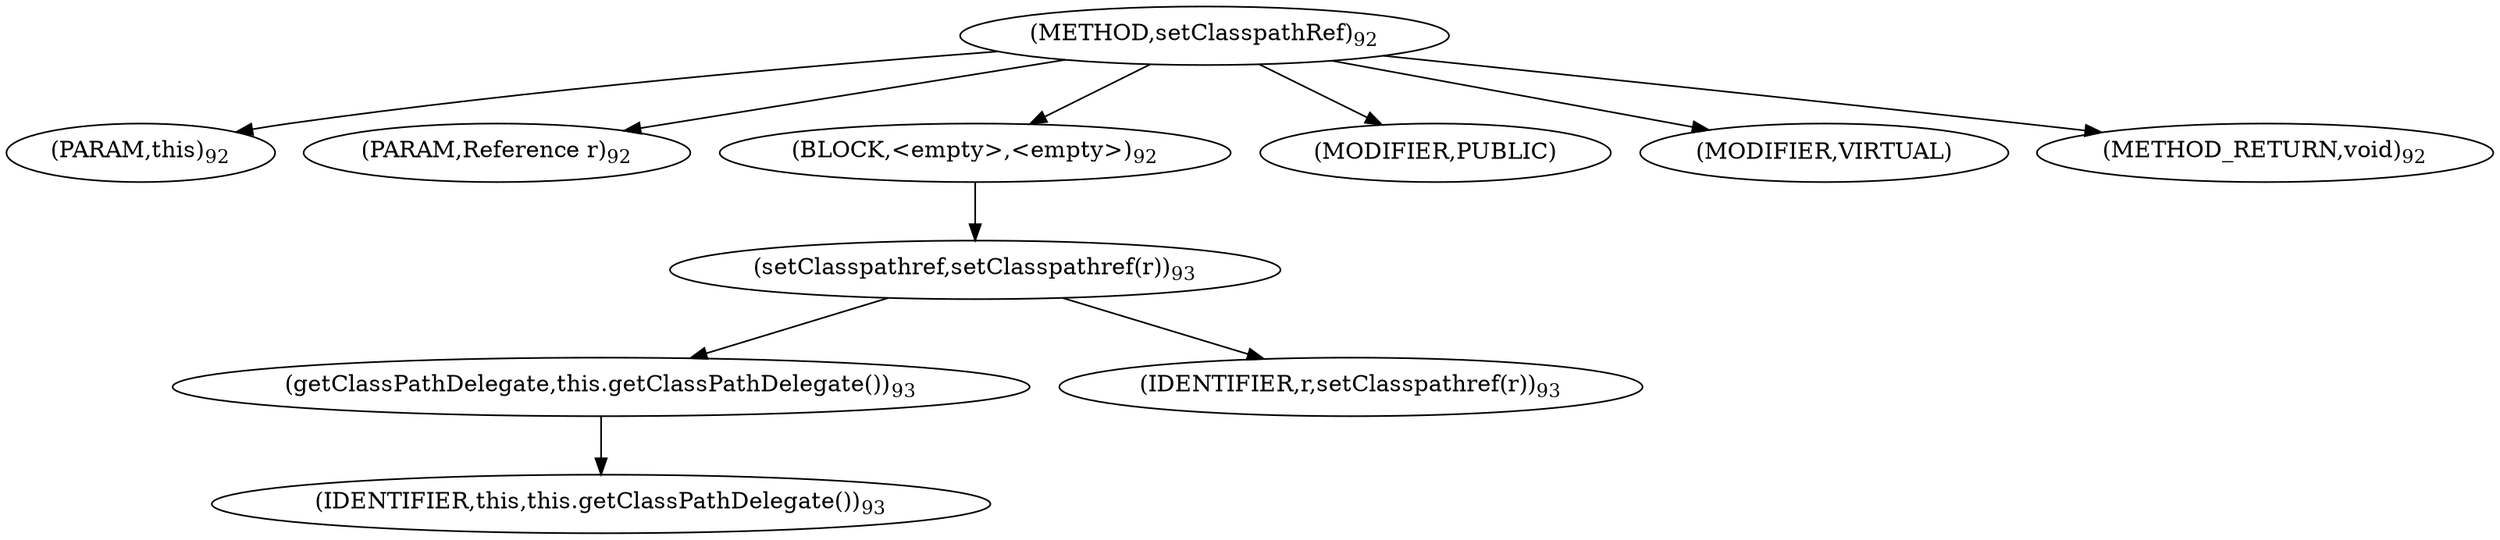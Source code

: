digraph "setClasspathRef" {  
"152" [label = <(METHOD,setClasspathRef)<SUB>92</SUB>> ]
"12" [label = <(PARAM,this)<SUB>92</SUB>> ]
"153" [label = <(PARAM,Reference r)<SUB>92</SUB>> ]
"154" [label = <(BLOCK,&lt;empty&gt;,&lt;empty&gt;)<SUB>92</SUB>> ]
"155" [label = <(setClasspathref,setClasspathref(r))<SUB>93</SUB>> ]
"156" [label = <(getClassPathDelegate,this.getClassPathDelegate())<SUB>93</SUB>> ]
"11" [label = <(IDENTIFIER,this,this.getClassPathDelegate())<SUB>93</SUB>> ]
"157" [label = <(IDENTIFIER,r,setClasspathref(r))<SUB>93</SUB>> ]
"158" [label = <(MODIFIER,PUBLIC)> ]
"159" [label = <(MODIFIER,VIRTUAL)> ]
"160" [label = <(METHOD_RETURN,void)<SUB>92</SUB>> ]
  "152" -> "12" 
  "152" -> "153" 
  "152" -> "154" 
  "152" -> "158" 
  "152" -> "159" 
  "152" -> "160" 
  "154" -> "155" 
  "155" -> "156" 
  "155" -> "157" 
  "156" -> "11" 
}
